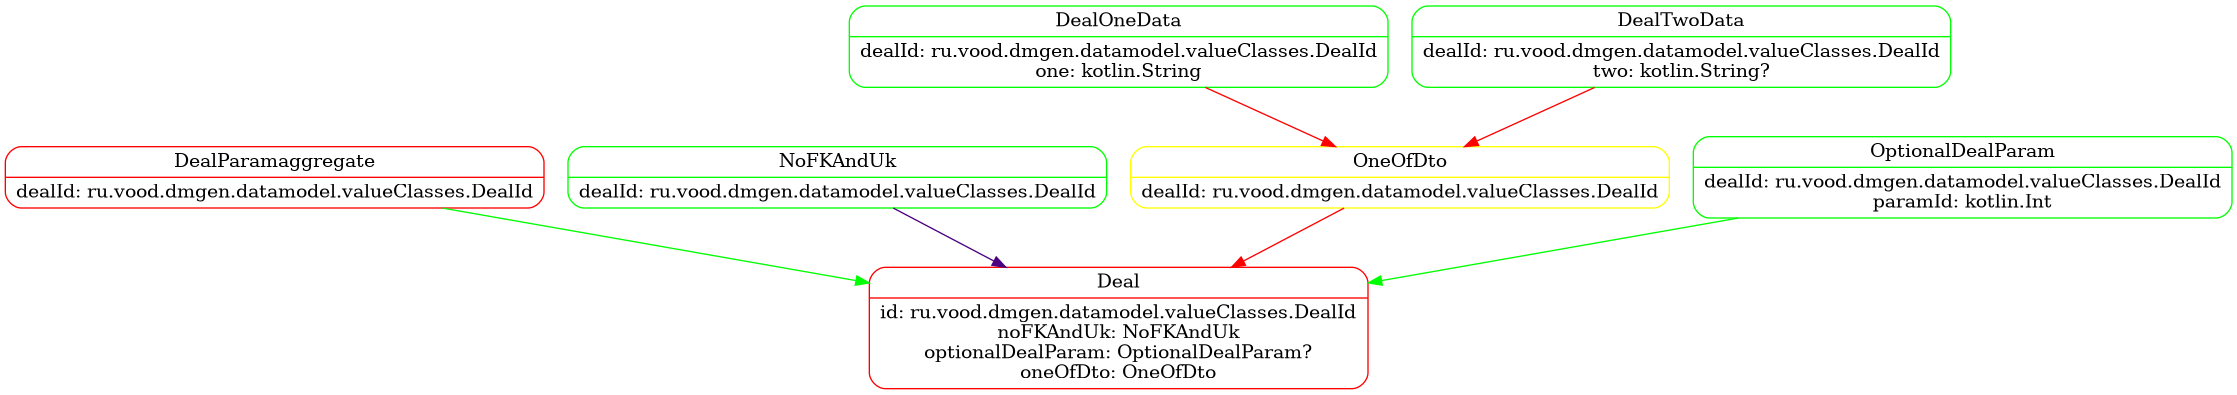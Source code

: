 @startuml
digraph dfd{
	node[shape=record]
Deal [label="{<f0> Deal|<f1> id: ru.vood.dmgen.datamodel.valueClasses.DealId\nnoFKAndUk: NoFKAndUk\noptionalDealParam: OptionalDealParam?\noneOfDto: OneOfDto }" shape=Mrecord color=Red];
DealOneData [label="{<f0> DealOneData|<f1> dealId: ru.vood.dmgen.datamodel.valueClasses.DealId\none: kotlin.String }" shape=Mrecord color=Green];
DealParamaggregate [label="{<f0> DealParamaggregate|<f1> dealId: ru.vood.dmgen.datamodel.valueClasses.DealId }" shape=Mrecord color=Red];
DealTwoData [label="{<f0> DealTwoData|<f1> dealId: ru.vood.dmgen.datamodel.valueClasses.DealId\ntwo: kotlin.String? }" shape=Mrecord color=Green];
NoFKAndUk [label="{<f0> NoFKAndUk|<f1> dealId: ru.vood.dmgen.datamodel.valueClasses.DealId }" shape=Mrecord color=Green];
OneOfDto [label="{<f0> OneOfDto|<f1> dealId: ru.vood.dmgen.datamodel.valueClasses.DealId }" shape=Mrecord color=Yellow];
OptionalDealParam [label="{<f0> OptionalDealParam|<f1> dealId: ru.vood.dmgen.datamodel.valueClasses.DealId\nparamId: kotlin.Int }" shape=Mrecord color=Green];

DealOneData -> OneOfDto[ color=Red];
DealParamaggregate -> Deal[ color=Green];
DealTwoData -> OneOfDto[ color=Red];
NoFKAndUk -> Deal[ color=Indigo];
OneOfDto -> Deal[ color=Red];
OptionalDealParam -> Deal[ color=Green];

}
@enduml

